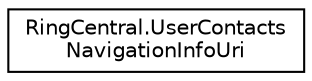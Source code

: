 digraph "Graphical Class Hierarchy"
{
 // LATEX_PDF_SIZE
  edge [fontname="Helvetica",fontsize="10",labelfontname="Helvetica",labelfontsize="10"];
  node [fontname="Helvetica",fontsize="10",shape=record];
  rankdir="LR";
  Node0 [label="RingCentral.UserContacts\lNavigationInfoUri",height=0.2,width=0.4,color="black", fillcolor="white", style="filled",URL="$classRingCentral_1_1UserContactsNavigationInfoUri.html",tooltip="Canonical URI for a corresponding page of a list"];
}
